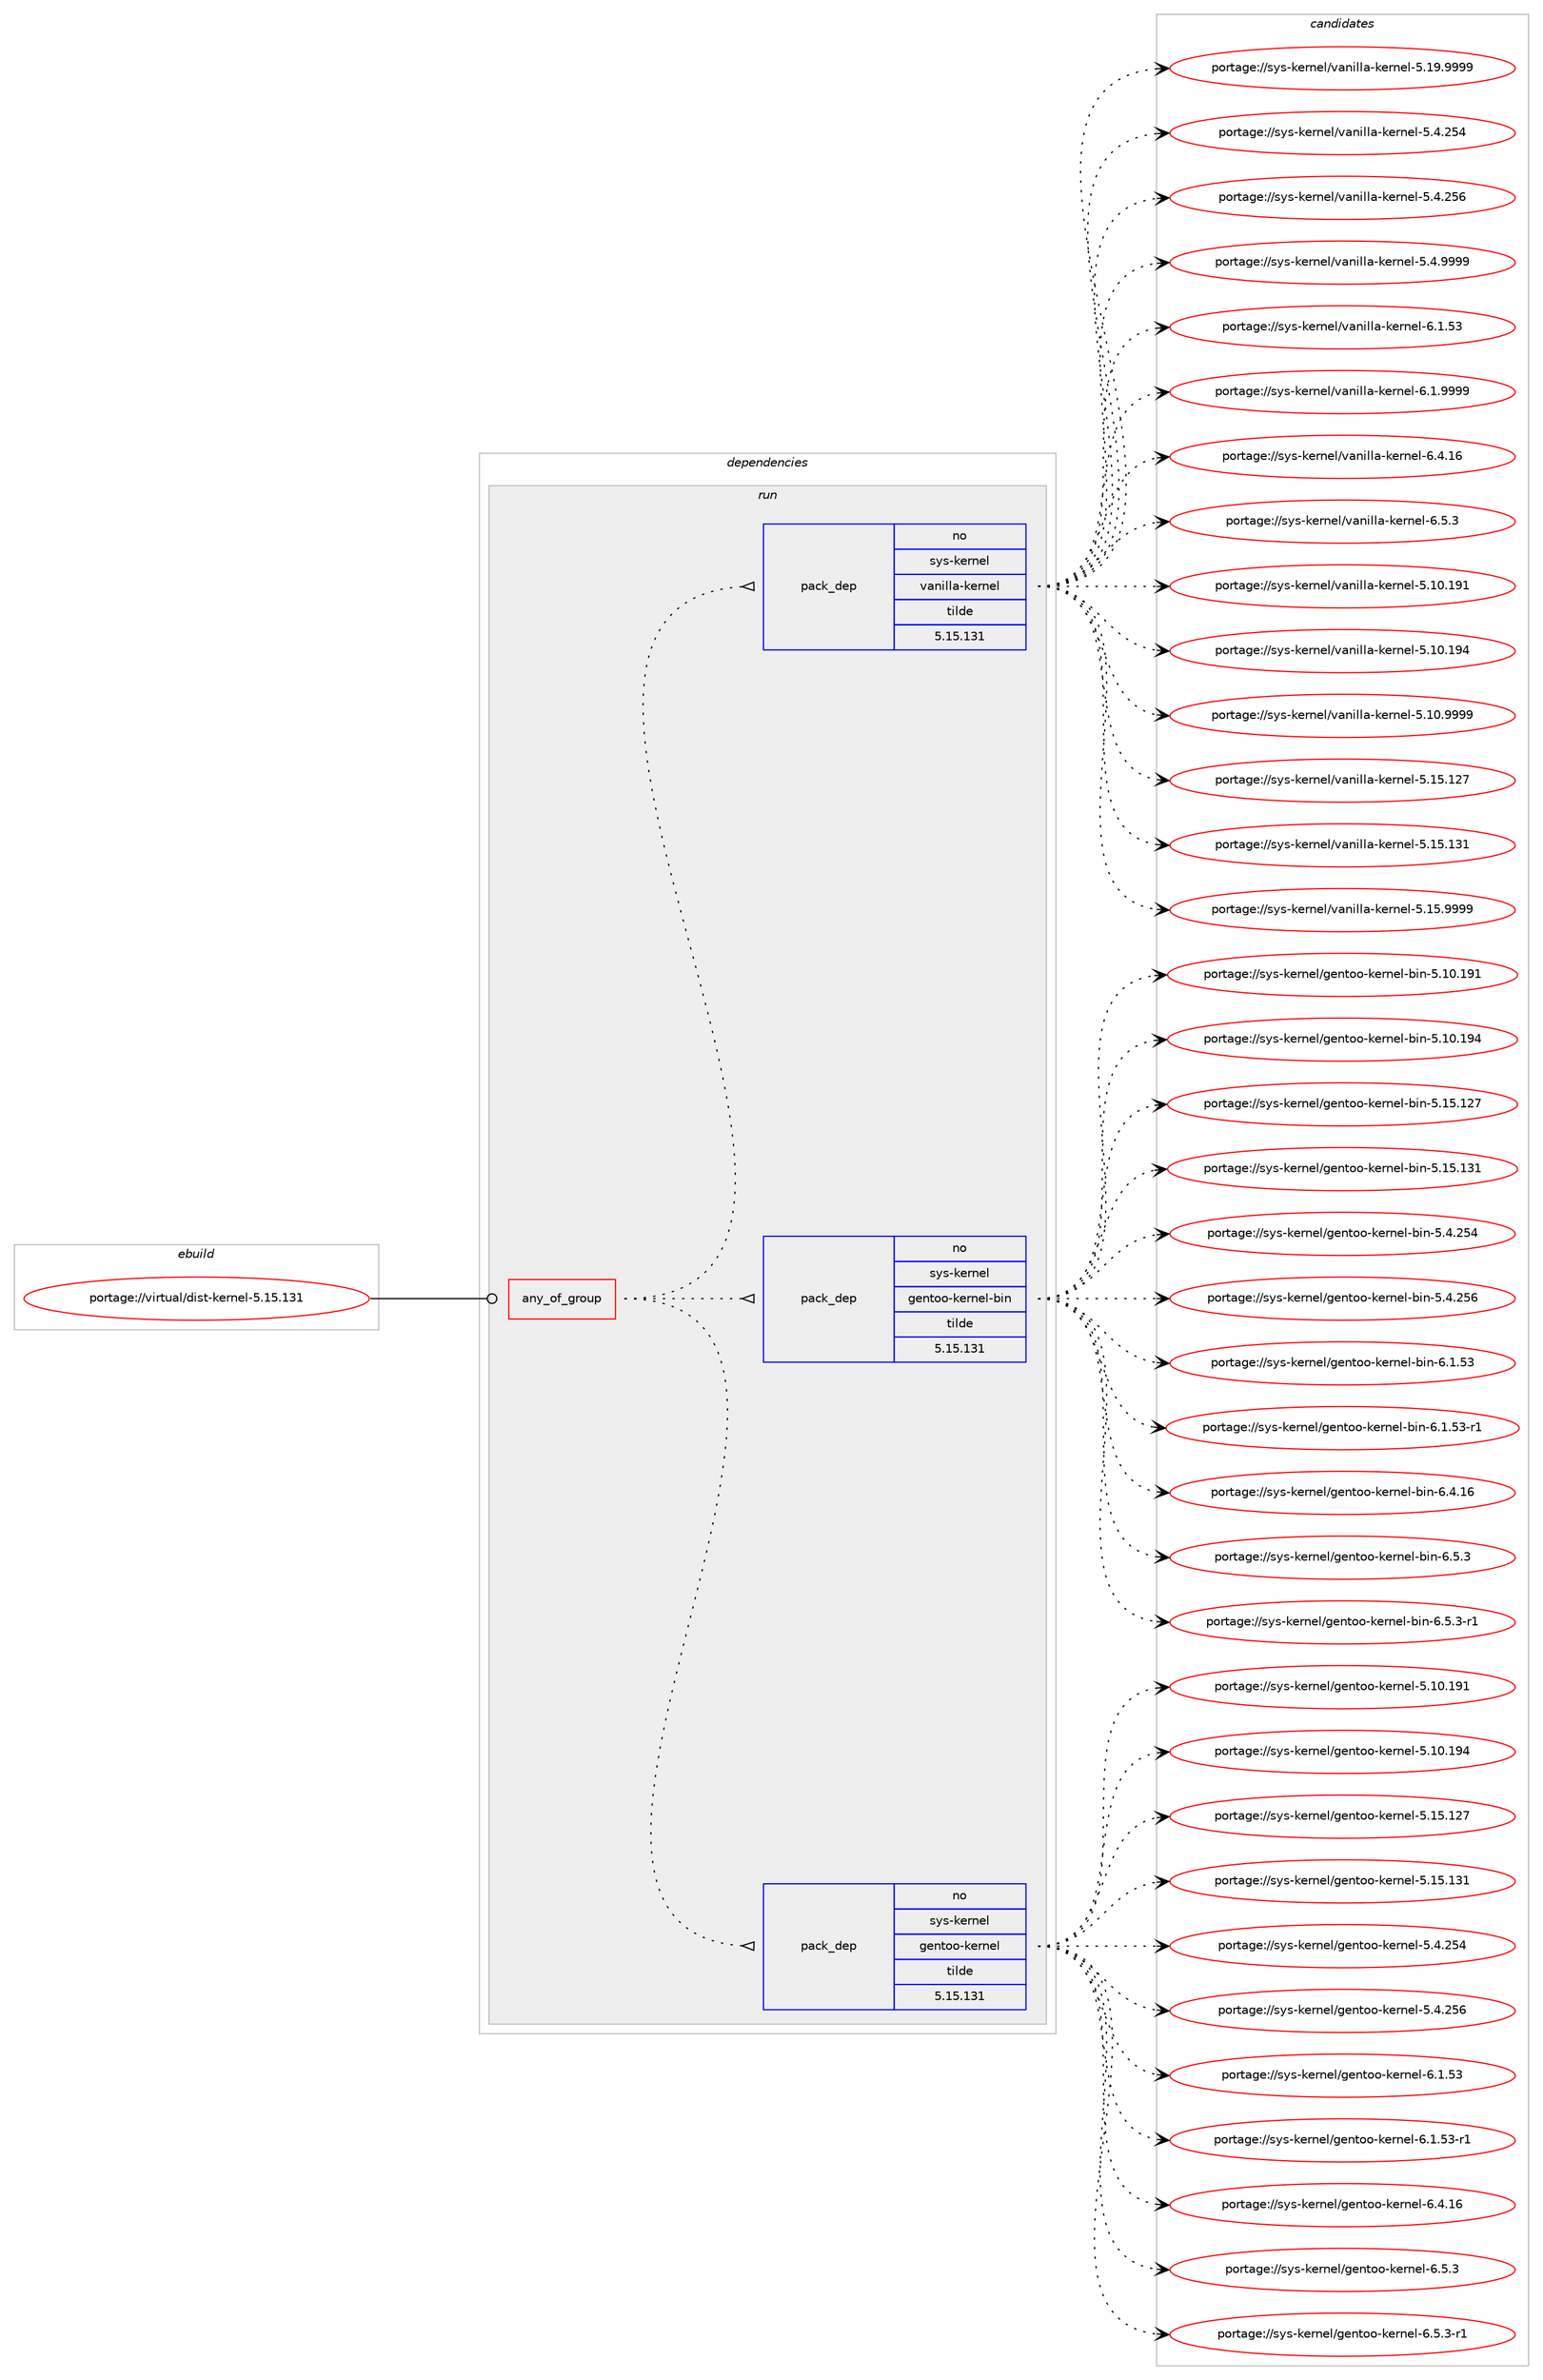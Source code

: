 digraph prolog {

# *************
# Graph options
# *************

newrank=true;
concentrate=true;
compound=true;
graph [rankdir=LR,fontname=Helvetica,fontsize=10,ranksep=1.5];#, ranksep=2.5, nodesep=0.2];
edge  [arrowhead=vee];
node  [fontname=Helvetica,fontsize=10];

# **********
# The ebuild
# **********

subgraph cluster_leftcol {
color=gray;
rank=same;
label=<<i>ebuild</i>>;
id [label="portage://virtual/dist-kernel-5.15.131", color=red, width=4, href="../virtual/dist-kernel-5.15.131.svg"];
}

# ****************
# The dependencies
# ****************

subgraph cluster_midcol {
color=gray;
label=<<i>dependencies</i>>;
subgraph cluster_compile {
fillcolor="#eeeeee";
style=filled;
label=<<i>compile</i>>;
}
subgraph cluster_compileandrun {
fillcolor="#eeeeee";
style=filled;
label=<<i>compile and run</i>>;
}
subgraph cluster_run {
fillcolor="#eeeeee";
style=filled;
label=<<i>run</i>>;
subgraph any3 {
dependency467 [label=<<TABLE BORDER="0" CELLBORDER="1" CELLSPACING="0" CELLPADDING="4"><TR><TD CELLPADDING="10">any_of_group</TD></TR></TABLE>>, shape=none, color=red];subgraph pack177 {
dependency468 [label=<<TABLE BORDER="0" CELLBORDER="1" CELLSPACING="0" CELLPADDING="4" WIDTH="220"><TR><TD ROWSPAN="6" CELLPADDING="30">pack_dep</TD></TR><TR><TD WIDTH="110">no</TD></TR><TR><TD>sys-kernel</TD></TR><TR><TD>gentoo-kernel</TD></TR><TR><TD>tilde</TD></TR><TR><TD>5.15.131</TD></TR></TABLE>>, shape=none, color=blue];
}
dependency467:e -> dependency468:w [weight=20,style="dotted",arrowhead="oinv"];
subgraph pack178 {
dependency469 [label=<<TABLE BORDER="0" CELLBORDER="1" CELLSPACING="0" CELLPADDING="4" WIDTH="220"><TR><TD ROWSPAN="6" CELLPADDING="30">pack_dep</TD></TR><TR><TD WIDTH="110">no</TD></TR><TR><TD>sys-kernel</TD></TR><TR><TD>gentoo-kernel-bin</TD></TR><TR><TD>tilde</TD></TR><TR><TD>5.15.131</TD></TR></TABLE>>, shape=none, color=blue];
}
dependency467:e -> dependency469:w [weight=20,style="dotted",arrowhead="oinv"];
subgraph pack179 {
dependency470 [label=<<TABLE BORDER="0" CELLBORDER="1" CELLSPACING="0" CELLPADDING="4" WIDTH="220"><TR><TD ROWSPAN="6" CELLPADDING="30">pack_dep</TD></TR><TR><TD WIDTH="110">no</TD></TR><TR><TD>sys-kernel</TD></TR><TR><TD>vanilla-kernel</TD></TR><TR><TD>tilde</TD></TR><TR><TD>5.15.131</TD></TR></TABLE>>, shape=none, color=blue];
}
dependency467:e -> dependency470:w [weight=20,style="dotted",arrowhead="oinv"];
}
id:e -> dependency467:w [weight=20,style="solid",arrowhead="odot"];
}
}

# **************
# The candidates
# **************

subgraph cluster_choices {
rank=same;
color=gray;
label=<<i>candidates</i>>;

subgraph choice177 {
color=black;
nodesep=1;
choice115121115451071011141101011084710310111011611111145107101114110101108455346494846495749 [label="portage://sys-kernel/gentoo-kernel-5.10.191", color=red, width=4,href="../sys-kernel/gentoo-kernel-5.10.191.svg"];
choice115121115451071011141101011084710310111011611111145107101114110101108455346494846495752 [label="portage://sys-kernel/gentoo-kernel-5.10.194", color=red, width=4,href="../sys-kernel/gentoo-kernel-5.10.194.svg"];
choice115121115451071011141101011084710310111011611111145107101114110101108455346495346495055 [label="portage://sys-kernel/gentoo-kernel-5.15.127", color=red, width=4,href="../sys-kernel/gentoo-kernel-5.15.127.svg"];
choice115121115451071011141101011084710310111011611111145107101114110101108455346495346495149 [label="portage://sys-kernel/gentoo-kernel-5.15.131", color=red, width=4,href="../sys-kernel/gentoo-kernel-5.15.131.svg"];
choice1151211154510710111411010110847103101110116111111451071011141101011084553465246505352 [label="portage://sys-kernel/gentoo-kernel-5.4.254", color=red, width=4,href="../sys-kernel/gentoo-kernel-5.4.254.svg"];
choice1151211154510710111411010110847103101110116111111451071011141101011084553465246505354 [label="portage://sys-kernel/gentoo-kernel-5.4.256", color=red, width=4,href="../sys-kernel/gentoo-kernel-5.4.256.svg"];
choice11512111545107101114110101108471031011101161111114510710111411010110845544649465351 [label="portage://sys-kernel/gentoo-kernel-6.1.53", color=red, width=4,href="../sys-kernel/gentoo-kernel-6.1.53.svg"];
choice115121115451071011141101011084710310111011611111145107101114110101108455446494653514511449 [label="portage://sys-kernel/gentoo-kernel-6.1.53-r1", color=red, width=4,href="../sys-kernel/gentoo-kernel-6.1.53-r1.svg"];
choice11512111545107101114110101108471031011101161111114510710111411010110845544652464954 [label="portage://sys-kernel/gentoo-kernel-6.4.16", color=red, width=4,href="../sys-kernel/gentoo-kernel-6.4.16.svg"];
choice115121115451071011141101011084710310111011611111145107101114110101108455446534651 [label="portage://sys-kernel/gentoo-kernel-6.5.3", color=red, width=4,href="../sys-kernel/gentoo-kernel-6.5.3.svg"];
choice1151211154510710111411010110847103101110116111111451071011141101011084554465346514511449 [label="portage://sys-kernel/gentoo-kernel-6.5.3-r1", color=red, width=4,href="../sys-kernel/gentoo-kernel-6.5.3-r1.svg"];
dependency468:e -> choice115121115451071011141101011084710310111011611111145107101114110101108455346494846495749:w [style=dotted,weight="100"];
dependency468:e -> choice115121115451071011141101011084710310111011611111145107101114110101108455346494846495752:w [style=dotted,weight="100"];
dependency468:e -> choice115121115451071011141101011084710310111011611111145107101114110101108455346495346495055:w [style=dotted,weight="100"];
dependency468:e -> choice115121115451071011141101011084710310111011611111145107101114110101108455346495346495149:w [style=dotted,weight="100"];
dependency468:e -> choice1151211154510710111411010110847103101110116111111451071011141101011084553465246505352:w [style=dotted,weight="100"];
dependency468:e -> choice1151211154510710111411010110847103101110116111111451071011141101011084553465246505354:w [style=dotted,weight="100"];
dependency468:e -> choice11512111545107101114110101108471031011101161111114510710111411010110845544649465351:w [style=dotted,weight="100"];
dependency468:e -> choice115121115451071011141101011084710310111011611111145107101114110101108455446494653514511449:w [style=dotted,weight="100"];
dependency468:e -> choice11512111545107101114110101108471031011101161111114510710111411010110845544652464954:w [style=dotted,weight="100"];
dependency468:e -> choice115121115451071011141101011084710310111011611111145107101114110101108455446534651:w [style=dotted,weight="100"];
dependency468:e -> choice1151211154510710111411010110847103101110116111111451071011141101011084554465346514511449:w [style=dotted,weight="100"];
}
subgraph choice178 {
color=black;
nodesep=1;
choice1151211154510710111411010110847103101110116111111451071011141101011084598105110455346494846495749 [label="portage://sys-kernel/gentoo-kernel-bin-5.10.191", color=red, width=4,href="../sys-kernel/gentoo-kernel-bin-5.10.191.svg"];
choice1151211154510710111411010110847103101110116111111451071011141101011084598105110455346494846495752 [label="portage://sys-kernel/gentoo-kernel-bin-5.10.194", color=red, width=4,href="../sys-kernel/gentoo-kernel-bin-5.10.194.svg"];
choice1151211154510710111411010110847103101110116111111451071011141101011084598105110455346495346495055 [label="portage://sys-kernel/gentoo-kernel-bin-5.15.127", color=red, width=4,href="../sys-kernel/gentoo-kernel-bin-5.15.127.svg"];
choice1151211154510710111411010110847103101110116111111451071011141101011084598105110455346495346495149 [label="portage://sys-kernel/gentoo-kernel-bin-5.15.131", color=red, width=4,href="../sys-kernel/gentoo-kernel-bin-5.15.131.svg"];
choice11512111545107101114110101108471031011101161111114510710111411010110845981051104553465246505352 [label="portage://sys-kernel/gentoo-kernel-bin-5.4.254", color=red, width=4,href="../sys-kernel/gentoo-kernel-bin-5.4.254.svg"];
choice11512111545107101114110101108471031011101161111114510710111411010110845981051104553465246505354 [label="portage://sys-kernel/gentoo-kernel-bin-5.4.256", color=red, width=4,href="../sys-kernel/gentoo-kernel-bin-5.4.256.svg"];
choice115121115451071011141101011084710310111011611111145107101114110101108459810511045544649465351 [label="portage://sys-kernel/gentoo-kernel-bin-6.1.53", color=red, width=4,href="../sys-kernel/gentoo-kernel-bin-6.1.53.svg"];
choice1151211154510710111411010110847103101110116111111451071011141101011084598105110455446494653514511449 [label="portage://sys-kernel/gentoo-kernel-bin-6.1.53-r1", color=red, width=4,href="../sys-kernel/gentoo-kernel-bin-6.1.53-r1.svg"];
choice115121115451071011141101011084710310111011611111145107101114110101108459810511045544652464954 [label="portage://sys-kernel/gentoo-kernel-bin-6.4.16", color=red, width=4,href="../sys-kernel/gentoo-kernel-bin-6.4.16.svg"];
choice1151211154510710111411010110847103101110116111111451071011141101011084598105110455446534651 [label="portage://sys-kernel/gentoo-kernel-bin-6.5.3", color=red, width=4,href="../sys-kernel/gentoo-kernel-bin-6.5.3.svg"];
choice11512111545107101114110101108471031011101161111114510710111411010110845981051104554465346514511449 [label="portage://sys-kernel/gentoo-kernel-bin-6.5.3-r1", color=red, width=4,href="../sys-kernel/gentoo-kernel-bin-6.5.3-r1.svg"];
dependency469:e -> choice1151211154510710111411010110847103101110116111111451071011141101011084598105110455346494846495749:w [style=dotted,weight="100"];
dependency469:e -> choice1151211154510710111411010110847103101110116111111451071011141101011084598105110455346494846495752:w [style=dotted,weight="100"];
dependency469:e -> choice1151211154510710111411010110847103101110116111111451071011141101011084598105110455346495346495055:w [style=dotted,weight="100"];
dependency469:e -> choice1151211154510710111411010110847103101110116111111451071011141101011084598105110455346495346495149:w [style=dotted,weight="100"];
dependency469:e -> choice11512111545107101114110101108471031011101161111114510710111411010110845981051104553465246505352:w [style=dotted,weight="100"];
dependency469:e -> choice11512111545107101114110101108471031011101161111114510710111411010110845981051104553465246505354:w [style=dotted,weight="100"];
dependency469:e -> choice115121115451071011141101011084710310111011611111145107101114110101108459810511045544649465351:w [style=dotted,weight="100"];
dependency469:e -> choice1151211154510710111411010110847103101110116111111451071011141101011084598105110455446494653514511449:w [style=dotted,weight="100"];
dependency469:e -> choice115121115451071011141101011084710310111011611111145107101114110101108459810511045544652464954:w [style=dotted,weight="100"];
dependency469:e -> choice1151211154510710111411010110847103101110116111111451071011141101011084598105110455446534651:w [style=dotted,weight="100"];
dependency469:e -> choice11512111545107101114110101108471031011101161111114510710111411010110845981051104554465346514511449:w [style=dotted,weight="100"];
}
subgraph choice179 {
color=black;
nodesep=1;
choice1151211154510710111411010110847118971101051081089745107101114110101108455346494846495749 [label="portage://sys-kernel/vanilla-kernel-5.10.191", color=red, width=4,href="../sys-kernel/vanilla-kernel-5.10.191.svg"];
choice1151211154510710111411010110847118971101051081089745107101114110101108455346494846495752 [label="portage://sys-kernel/vanilla-kernel-5.10.194", color=red, width=4,href="../sys-kernel/vanilla-kernel-5.10.194.svg"];
choice115121115451071011141101011084711897110105108108974510710111411010110845534649484657575757 [label="portage://sys-kernel/vanilla-kernel-5.10.9999", color=red, width=4,href="../sys-kernel/vanilla-kernel-5.10.9999.svg"];
choice1151211154510710111411010110847118971101051081089745107101114110101108455346495346495055 [label="portage://sys-kernel/vanilla-kernel-5.15.127", color=red, width=4,href="../sys-kernel/vanilla-kernel-5.15.127.svg"];
choice1151211154510710111411010110847118971101051081089745107101114110101108455346495346495149 [label="portage://sys-kernel/vanilla-kernel-5.15.131", color=red, width=4,href="../sys-kernel/vanilla-kernel-5.15.131.svg"];
choice115121115451071011141101011084711897110105108108974510710111411010110845534649534657575757 [label="portage://sys-kernel/vanilla-kernel-5.15.9999", color=red, width=4,href="../sys-kernel/vanilla-kernel-5.15.9999.svg"];
choice115121115451071011141101011084711897110105108108974510710111411010110845534649574657575757 [label="portage://sys-kernel/vanilla-kernel-5.19.9999", color=red, width=4,href="../sys-kernel/vanilla-kernel-5.19.9999.svg"];
choice11512111545107101114110101108471189711010510810897451071011141101011084553465246505352 [label="portage://sys-kernel/vanilla-kernel-5.4.254", color=red, width=4,href="../sys-kernel/vanilla-kernel-5.4.254.svg"];
choice11512111545107101114110101108471189711010510810897451071011141101011084553465246505354 [label="portage://sys-kernel/vanilla-kernel-5.4.256", color=red, width=4,href="../sys-kernel/vanilla-kernel-5.4.256.svg"];
choice1151211154510710111411010110847118971101051081089745107101114110101108455346524657575757 [label="portage://sys-kernel/vanilla-kernel-5.4.9999", color=red, width=4,href="../sys-kernel/vanilla-kernel-5.4.9999.svg"];
choice115121115451071011141101011084711897110105108108974510710111411010110845544649465351 [label="portage://sys-kernel/vanilla-kernel-6.1.53", color=red, width=4,href="../sys-kernel/vanilla-kernel-6.1.53.svg"];
choice1151211154510710111411010110847118971101051081089745107101114110101108455446494657575757 [label="portage://sys-kernel/vanilla-kernel-6.1.9999", color=red, width=4,href="../sys-kernel/vanilla-kernel-6.1.9999.svg"];
choice115121115451071011141101011084711897110105108108974510710111411010110845544652464954 [label="portage://sys-kernel/vanilla-kernel-6.4.16", color=red, width=4,href="../sys-kernel/vanilla-kernel-6.4.16.svg"];
choice1151211154510710111411010110847118971101051081089745107101114110101108455446534651 [label="portage://sys-kernel/vanilla-kernel-6.5.3", color=red, width=4,href="../sys-kernel/vanilla-kernel-6.5.3.svg"];
dependency470:e -> choice1151211154510710111411010110847118971101051081089745107101114110101108455346494846495749:w [style=dotted,weight="100"];
dependency470:e -> choice1151211154510710111411010110847118971101051081089745107101114110101108455346494846495752:w [style=dotted,weight="100"];
dependency470:e -> choice115121115451071011141101011084711897110105108108974510710111411010110845534649484657575757:w [style=dotted,weight="100"];
dependency470:e -> choice1151211154510710111411010110847118971101051081089745107101114110101108455346495346495055:w [style=dotted,weight="100"];
dependency470:e -> choice1151211154510710111411010110847118971101051081089745107101114110101108455346495346495149:w [style=dotted,weight="100"];
dependency470:e -> choice115121115451071011141101011084711897110105108108974510710111411010110845534649534657575757:w [style=dotted,weight="100"];
dependency470:e -> choice115121115451071011141101011084711897110105108108974510710111411010110845534649574657575757:w [style=dotted,weight="100"];
dependency470:e -> choice11512111545107101114110101108471189711010510810897451071011141101011084553465246505352:w [style=dotted,weight="100"];
dependency470:e -> choice11512111545107101114110101108471189711010510810897451071011141101011084553465246505354:w [style=dotted,weight="100"];
dependency470:e -> choice1151211154510710111411010110847118971101051081089745107101114110101108455346524657575757:w [style=dotted,weight="100"];
dependency470:e -> choice115121115451071011141101011084711897110105108108974510710111411010110845544649465351:w [style=dotted,weight="100"];
dependency470:e -> choice1151211154510710111411010110847118971101051081089745107101114110101108455446494657575757:w [style=dotted,weight="100"];
dependency470:e -> choice115121115451071011141101011084711897110105108108974510710111411010110845544652464954:w [style=dotted,weight="100"];
dependency470:e -> choice1151211154510710111411010110847118971101051081089745107101114110101108455446534651:w [style=dotted,weight="100"];
}
}

}
